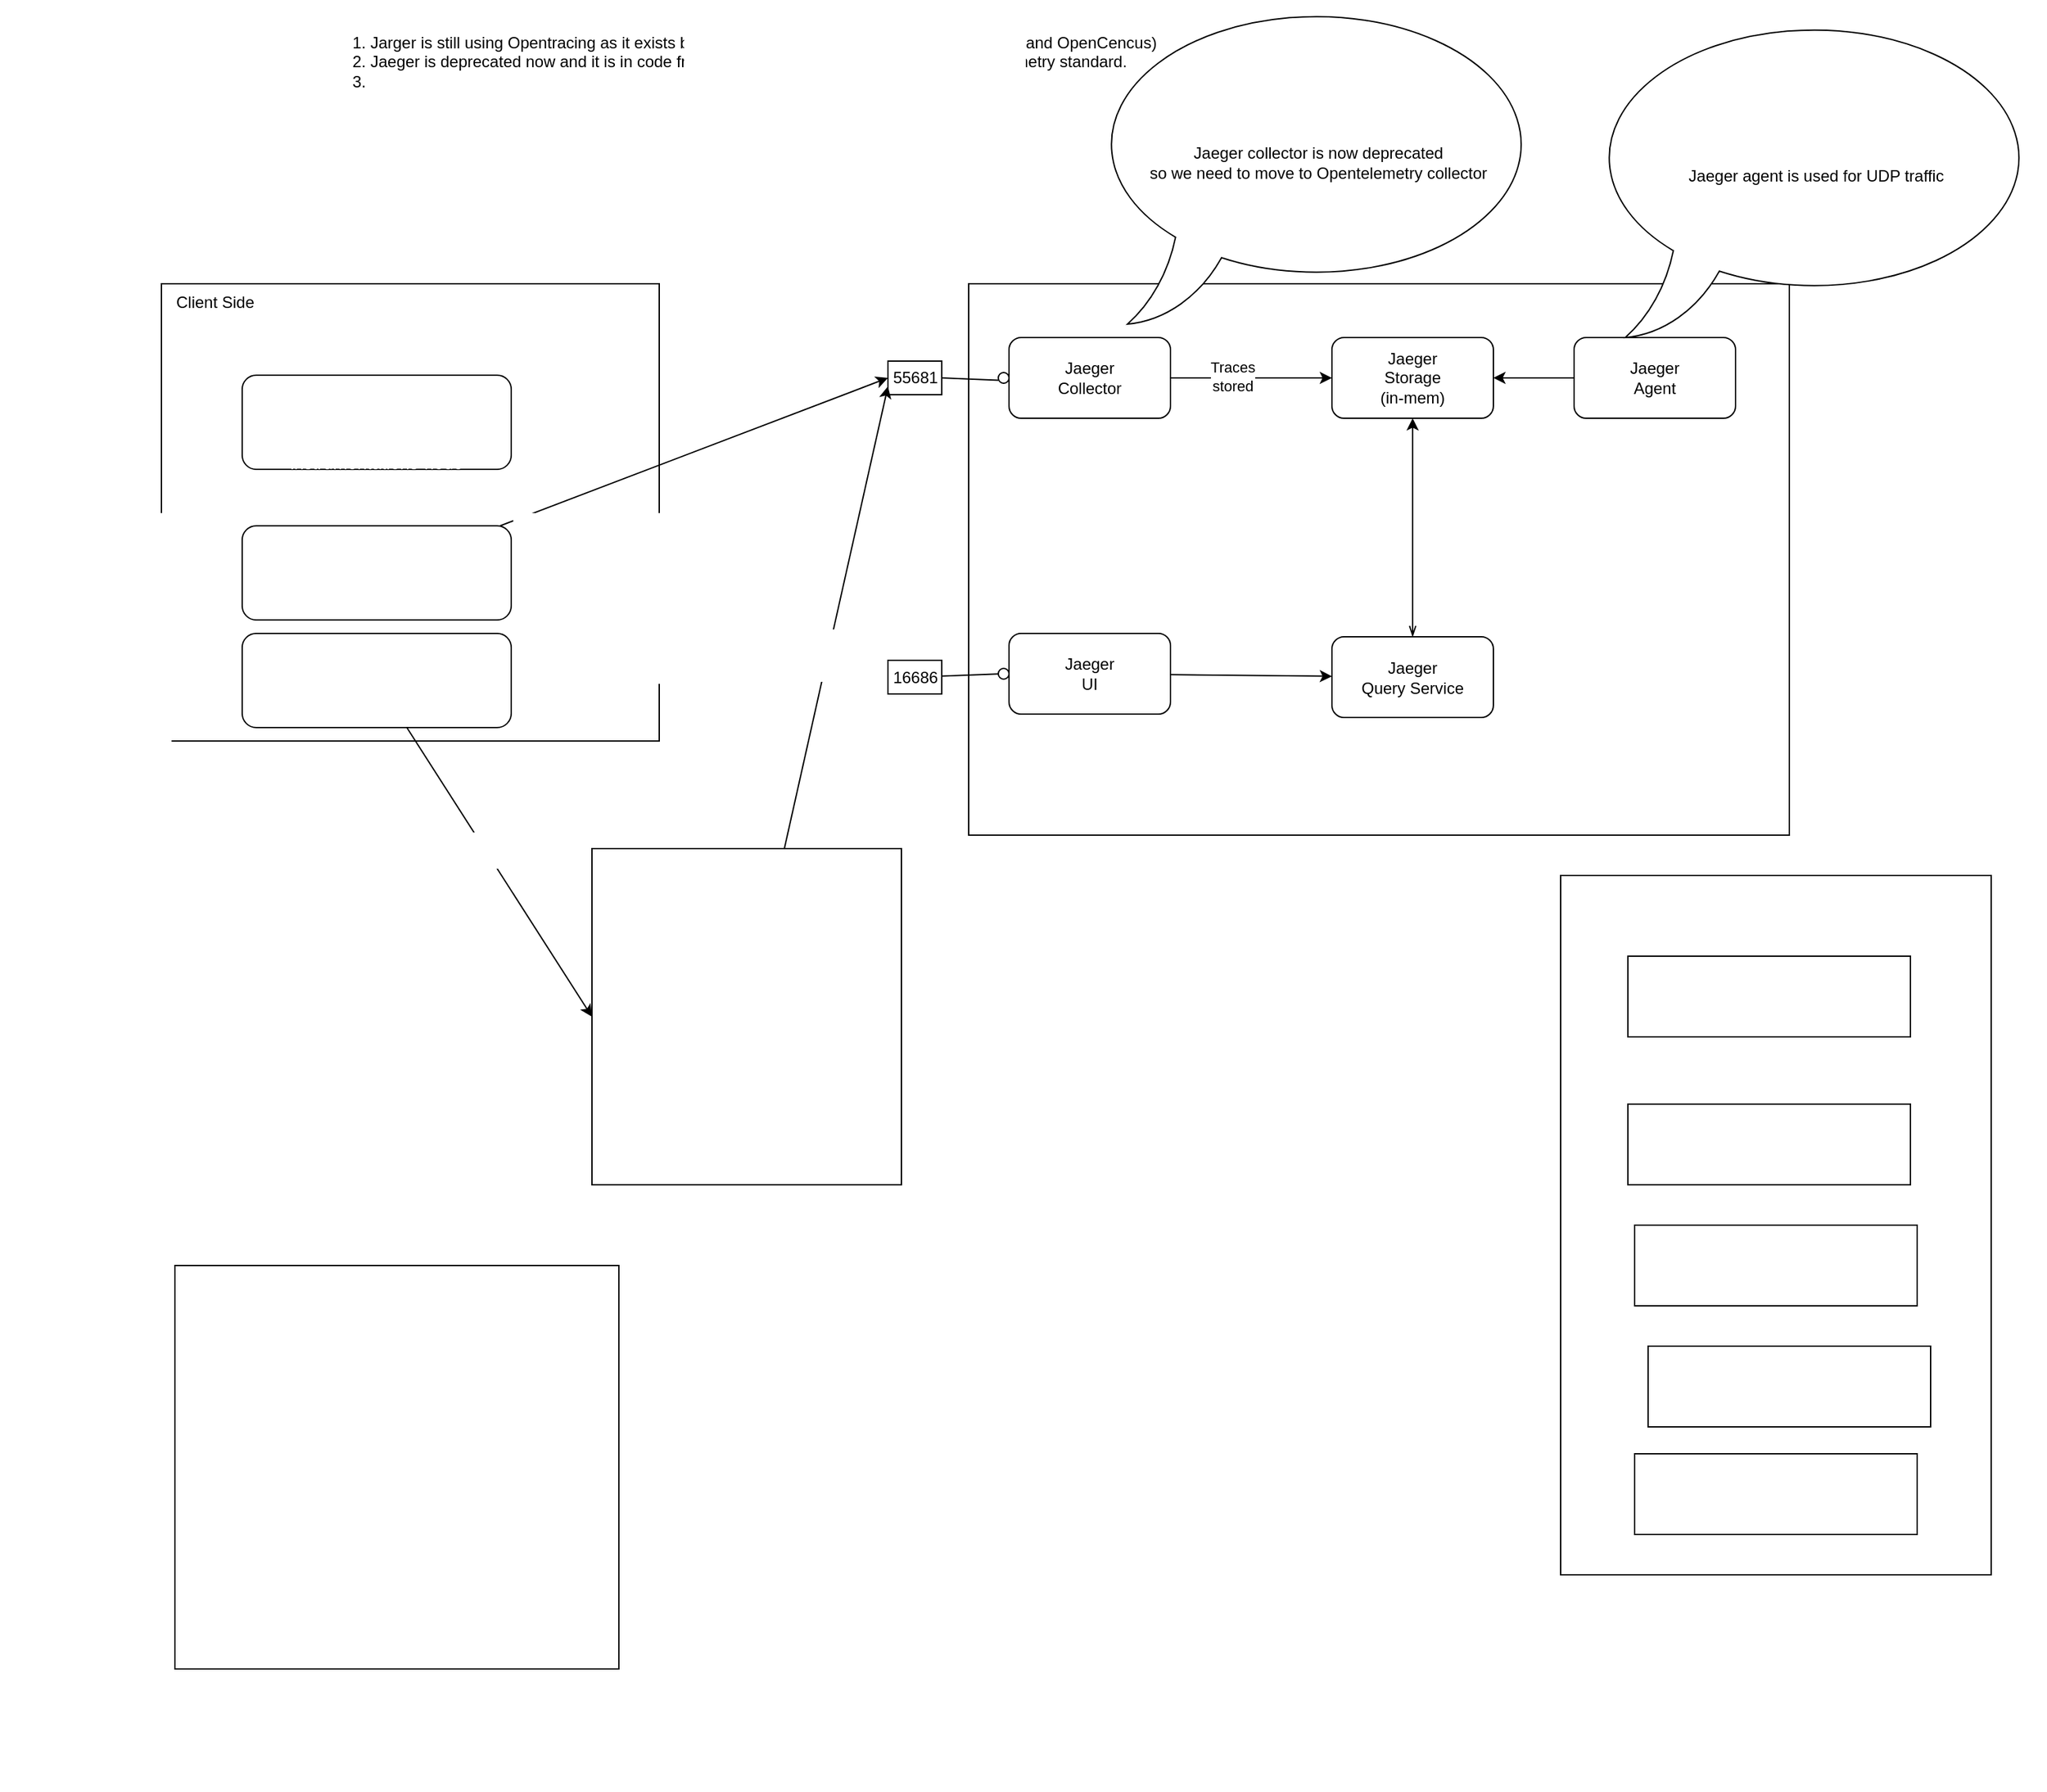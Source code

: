 <mxfile>
    <diagram id="htzH8U1SOgfmN836f4o2" name="Opentelemetry-Jaeger">
        <mxGraphModel dx="2837" dy="1852" grid="1" gridSize="10" guides="1" tooltips="1" connect="1" arrows="1" fold="1" page="1" pageScale="1" pageWidth="827" pageHeight="1169" math="0" shadow="0">
            <root>
                <mxCell id="0"/>
                <mxCell id="1" parent="0"/>
                <mxCell id="2" value="" style="rounded=0;whiteSpace=wrap;html=1;" vertex="1" parent="1">
                    <mxGeometry x="-640" y="10" width="610" height="410" as="geometry"/>
                </mxCell>
                <mxCell id="20" style="edgeStyle=none;html=1;entryX=0;entryY=0.5;entryDx=0;entryDy=0;" edge="1" parent="1" source="3" target="7">
                    <mxGeometry relative="1" as="geometry"/>
                </mxCell>
                <mxCell id="21" value="Traces&lt;br&gt;stored" style="edgeLabel;html=1;align=center;verticalAlign=middle;resizable=0;points=[];" vertex="1" connectable="0" parent="20">
                    <mxGeometry x="-0.24" y="1" relative="1" as="geometry">
                        <mxPoint as="offset"/>
                    </mxGeometry>
                </mxCell>
                <mxCell id="3" value="Jaeger&lt;br&gt;Collector" style="rounded=1;whiteSpace=wrap;html=1;" vertex="1" parent="1">
                    <mxGeometry x="-610" y="50" width="120" height="60" as="geometry"/>
                </mxCell>
                <mxCell id="38" style="edgeStyle=none;html=1;entryX=1;entryY=0.5;entryDx=0;entryDy=0;fontColor=#FFFFFF;startArrow=none;startFill=0;" edge="1" parent="1" source="6" target="7">
                    <mxGeometry relative="1" as="geometry"/>
                </mxCell>
                <mxCell id="6" value="Jaeger&lt;br&gt;Agent" style="rounded=1;whiteSpace=wrap;html=1;" vertex="1" parent="1">
                    <mxGeometry x="-190" y="50" width="120" height="60" as="geometry"/>
                </mxCell>
                <mxCell id="7" value="Jaeger&lt;br&gt;Storage&lt;br&gt;(in-mem)" style="rounded=1;whiteSpace=wrap;html=1;" vertex="1" parent="1">
                    <mxGeometry x="-370" y="50" width="120" height="60" as="geometry"/>
                </mxCell>
                <mxCell id="22" style="edgeStyle=none;html=1;entryX=0.5;entryY=1;entryDx=0;entryDy=0;startArrow=openThin;startFill=0;" edge="1" parent="1" source="8" target="7">
                    <mxGeometry relative="1" as="geometry"/>
                </mxCell>
                <mxCell id="8" value="Jaeger&lt;br&gt;Query Service" style="rounded=1;whiteSpace=wrap;html=1;" vertex="1" parent="1">
                    <mxGeometry x="-370" y="272.5" width="120" height="60" as="geometry"/>
                </mxCell>
                <mxCell id="23" style="edgeStyle=none;html=1;startArrow=none;startFill=0;" edge="1" parent="1" source="9" target="8">
                    <mxGeometry relative="1" as="geometry"/>
                </mxCell>
                <mxCell id="9" value="Jaeger&lt;br&gt;UI" style="rounded=1;whiteSpace=wrap;html=1;" vertex="1" parent="1">
                    <mxGeometry x="-610" y="270" width="120" height="60" as="geometry"/>
                </mxCell>
                <mxCell id="14" value="16686" style="html=1;rounded=0;" vertex="1" parent="1">
                    <mxGeometry x="-700" y="290" width="40" height="25" as="geometry"/>
                </mxCell>
                <mxCell id="15" value="" style="endArrow=none;html=1;rounded=0;align=center;verticalAlign=top;endFill=0;labelBackgroundColor=none;endSize=2;" edge="1" source="14" target="16" parent="1">
                    <mxGeometry relative="1" as="geometry"/>
                </mxCell>
                <mxCell id="16" value="" style="ellipse;html=1;fontSize=11;align=center;fillColor=none;points=[];aspect=fixed;resizable=0;verticalAlign=bottom;labelPosition=center;verticalLabelPosition=top;flipH=1;" vertex="1" parent="1">
                    <mxGeometry x="-618" y="296" width="8" height="8" as="geometry"/>
                </mxCell>
                <mxCell id="19" value="55681" style="html=1;rounded=0;" vertex="1" parent="1">
                    <mxGeometry x="-700" y="67.5" width="40" height="25" as="geometry"/>
                </mxCell>
                <mxCell id="25" value="" style="endArrow=none;html=1;rounded=0;align=center;verticalAlign=top;endFill=0;labelBackgroundColor=none;endSize=2;entryX=0.975;entryY=0.712;entryDx=0;entryDy=0;entryPerimeter=0;exitX=1;exitY=0.5;exitDx=0;exitDy=0;" edge="1" parent="1" target="26" source="19">
                    <mxGeometry relative="1" as="geometry">
                        <mxPoint x="-780" y="-80" as="sourcePoint"/>
                        <mxPoint x="-770" y="50" as="targetPoint"/>
                    </mxGeometry>
                </mxCell>
                <mxCell id="26" value="" style="ellipse;html=1;fontSize=11;align=center;fillColor=none;points=[];aspect=fixed;resizable=0;verticalAlign=bottom;labelPosition=center;verticalLabelPosition=top;flipH=1;" vertex="1" parent="1">
                    <mxGeometry x="-618" y="76" width="8" height="8" as="geometry"/>
                </mxCell>
                <mxCell id="27" value="1. Jarger is still using Opentracing as it exists before the merger Opentelemetry (OpenTracing and OpenCencus)&lt;br&gt;2. Jaeger is deprecated now and it is in code freeze until jun 2022 and it embraces OpenTelemetry standard.&lt;br&gt;3.&amp;nbsp;" style="text;html=1;strokeColor=none;fillColor=none;align=left;verticalAlign=middle;whiteSpace=wrap;rounded=0;" vertex="1" parent="1">
                    <mxGeometry x="-1100" y="-170" width="740" height="30" as="geometry"/>
                </mxCell>
                <mxCell id="28" value="Jaeger collector is now deprecated &lt;br&gt;so we need to move to Opentelemetry collector" style="whiteSpace=wrap;html=1;shape=mxgraph.basic.oval_callout" vertex="1" parent="1">
                    <mxGeometry x="-550" y="-200" width="340" height="240" as="geometry"/>
                </mxCell>
                <mxCell id="29" value="Jaeger agent is used for UDP traffic" style="whiteSpace=wrap;html=1;shape=mxgraph.basic.oval_callout" vertex="1" parent="1">
                    <mxGeometry x="-180" y="-190" width="340" height="240" as="geometry"/>
                </mxCell>
                <mxCell id="32" value="" style="group" vertex="1" connectable="0" parent="1">
                    <mxGeometry x="-1240" y="10" width="370" height="340" as="geometry"/>
                </mxCell>
                <mxCell id="4" value="" style="rounded=0;whiteSpace=wrap;html=1;" vertex="1" parent="32">
                    <mxGeometry width="370" height="340" as="geometry"/>
                </mxCell>
                <mxCell id="31" value="Client Side" style="text;html=1;strokeColor=none;fillColor=none;align=center;verticalAlign=middle;whiteSpace=wrap;rounded=0;" vertex="1" parent="32">
                    <mxGeometry x="-20" y="-20" width="120" height="68" as="geometry"/>
                </mxCell>
                <mxCell id="34" value="&lt;p class=&quot;p1&quot; style=&quot;margin: 0px ; font-stretch: normal ; font-size: 13px ; line-height: normal ; font-family: &amp;#34;helvetica neue&amp;#34;&quot;&gt;&lt;font color=&quot;#ffffff&quot;&gt;@opentelemetry/api&lt;/font&gt;&lt;/p&gt;&lt;p class=&quot;p1&quot; style=&quot;margin: 0px ; font-stretch: normal ; font-size: 13px ; line-height: normal ; font-family: &amp;#34;helvetica neue&amp;#34;&quot;&gt;&lt;font color=&quot;#ffffff&quot;&gt;@opentelemetry/sdk-node&lt;/font&gt;&lt;/p&gt;&lt;p class=&quot;p1&quot; style=&quot;margin: 0px ; font-stretch: normal ; font-size: 13px ; line-height: normal ; font-family: &amp;#34;helvetica neue&amp;#34;&quot;&gt;&lt;font color=&quot;#ffffff&quot;&gt;@opentelemetry/auto-instrumentations-node&lt;/font&gt;&lt;/p&gt;" style="rounded=1;whiteSpace=wrap;html=1;" vertex="1" parent="32">
                    <mxGeometry x="60" y="68" width="200" height="70" as="geometry"/>
                </mxCell>
                <mxCell id="36" value="&lt;p class=&quot;p1&quot; style=&quot;margin: 0px ; font-stretch: normal ; font-size: 13px ; line-height: normal ; font-family: &amp;#34;helvetica neue&amp;#34;&quot;&gt;&lt;font color=&quot;#ffffff&quot;&gt;Jaeger Exporter&lt;/font&gt;&lt;/p&gt;" style="rounded=1;whiteSpace=wrap;html=1;" vertex="1" parent="32">
                    <mxGeometry x="60" y="180" width="200" height="70" as="geometry"/>
                </mxCell>
                <mxCell id="39" value="&lt;p class=&quot;p1&quot; style=&quot;margin: 0px ; font-stretch: normal ; font-size: 13px ; line-height: normal ; font-family: &amp;#34;helvetica neue&amp;#34;&quot;&gt;&lt;font color=&quot;#ffffff&quot;&gt;Opentelemetry Exporter&lt;/font&gt;&lt;/p&gt;" style="rounded=1;whiteSpace=wrap;html=1;" vertex="1" parent="32">
                    <mxGeometry x="60" y="260" width="200" height="70" as="geometry"/>
                </mxCell>
                <mxCell id="40" style="edgeStyle=none;html=1;fontColor=#FFFFFF;startArrow=none;startFill=0;" edge="1" parent="1" source="36">
                    <mxGeometry relative="1" as="geometry">
                        <mxPoint x="-700" y="80" as="targetPoint"/>
                    </mxGeometry>
                </mxCell>
                <mxCell id="43" style="edgeStyle=none;html=1;entryX=0;entryY=0.75;entryDx=0;entryDy=0;fontColor=#FFFFFF;startArrow=none;startFill=0;" edge="1" parent="1" source="41" target="19">
                    <mxGeometry relative="1" as="geometry"/>
                </mxCell>
                <mxCell id="44" value="Jaeger&lt;br&gt;compatible&amp;nbsp;&lt;br&gt;format" style="edgeLabel;html=1;align=center;verticalAlign=middle;resizable=0;points=[];fontColor=#FFFFFF;" vertex="1" connectable="0" parent="43">
                    <mxGeometry x="-0.162" y="1" relative="1" as="geometry">
                        <mxPoint as="offset"/>
                    </mxGeometry>
                </mxCell>
                <mxCell id="41" value="Opentelemetry&lt;br&gt;Collector" style="rounded=0;whiteSpace=wrap;html=1;fontColor=#FFFFFF;" vertex="1" parent="1">
                    <mxGeometry x="-920" y="430" width="230" height="250" as="geometry"/>
                </mxCell>
                <mxCell id="42" style="edgeStyle=none;html=1;entryX=0;entryY=0.5;entryDx=0;entryDy=0;fontColor=#FFFFFF;startArrow=none;startFill=0;" edge="1" parent="1" source="39" target="41">
                    <mxGeometry relative="1" as="geometry"/>
                </mxCell>
                <mxCell id="45" value="OTLP&amp;nbsp;&lt;br&gt;Protocol" style="edgeLabel;html=1;align=center;verticalAlign=middle;resizable=0;points=[];fontColor=#FFFFFF;" vertex="1" connectable="0" parent="42">
                    <mxGeometry x="-0.156" relative="1" as="geometry">
                        <mxPoint as="offset"/>
                    </mxGeometry>
                </mxCell>
                <mxCell id="48" value="&lt;div style=&quot;text-align: left&quot;&gt;&lt;span&gt;Azure Monitor&lt;/span&gt;&lt;/div&gt;&lt;div style=&quot;text-align: left&quot;&gt;&lt;span&gt;(Azure Monitor Opentelemetry exporter)&lt;/span&gt;&lt;/div&gt;&lt;div style=&quot;text-align: left&quot;&gt;&lt;span&gt;Manual Instrumentation&lt;/span&gt;&lt;/div&gt;&lt;div style=&quot;text-align: left&quot;&gt;&lt;span&gt;Only Traces at the moment&lt;/span&gt;&lt;/div&gt;&lt;div style=&quot;text-align: left&quot;&gt;&lt;span&gt;Deployment Strategies&lt;/span&gt;&lt;/div&gt;&lt;div style=&quot;text-align: left&quot;&gt;&lt;span&gt;&amp;nbsp; &amp;nbsp;Direct -&amp;nbsp;&lt;/span&gt;&lt;span style=&quot;font-family: &amp;#34;segoe ui&amp;#34; , &amp;#34;segoeui&amp;#34; , &amp;#34;helvetica neue&amp;#34; , &amp;#34;helvetica&amp;#34; , &amp;#34;arial&amp;#34; , sans-serif&quot;&gt;A direct exporter sends telemetry in-process (from the application’s code) directly to Azure Monitor’s ingestion endpoint.&lt;/span&gt;&lt;/div&gt;&lt;div style=&quot;text-align: left&quot;&gt;&lt;span style=&quot;font-family: &amp;#34;segoe ui&amp;#34; , &amp;#34;segoeui&amp;#34; , &amp;#34;helvetica neue&amp;#34; , &amp;#34;helvetica&amp;#34; , &amp;#34;arial&amp;#34; , sans-serif&quot;&gt;&amp;nbsp;&amp;nbsp;&lt;/span&gt;&lt;/div&gt;&lt;div style=&quot;text-align: left&quot;&gt;&lt;span style=&quot;font-family: &amp;#34;segoe ui&amp;#34; , &amp;#34;segoeui&amp;#34; , &amp;#34;helvetica neue&amp;#34; , &amp;#34;helvetica&amp;#34; , &amp;#34;arial&amp;#34; , sans-serif&quot;&gt;&amp;nbsp; Agent Based - Opentelemetry Collector can be used as an agent in this case.&amp;nbsp;&lt;/span&gt;&lt;/div&gt;&lt;div style=&quot;text-align: left&quot;&gt;&lt;span style=&quot;font-family: &amp;#34;segoe ui&amp;#34; , &amp;#34;segoeui&amp;#34; , &amp;#34;helvetica neue&amp;#34; , &amp;#34;helvetica&amp;#34; , &amp;#34;arial&amp;#34; , sans-serif&quot;&gt;&amp;nbsp; &amp;nbsp;&lt;/span&gt;&lt;/div&gt;" style="rounded=0;whiteSpace=wrap;html=1;fontColor=#FFFFFF;" vertex="1" parent="1">
                    <mxGeometry x="-1230" y="740" width="330" height="300" as="geometry"/>
                </mxCell>
                <mxCell id="50" value="" style="rounded=0;whiteSpace=wrap;html=1;fontColor=#FFFFFF;" vertex="1" parent="1">
                    <mxGeometry x="-200" y="450" width="320" height="520" as="geometry"/>
                </mxCell>
                <mxCell id="49" value="Observability Platform" style="text;html=1;align=center;verticalAlign=middle;resizable=0;points=[];autosize=1;strokeColor=none;fillColor=none;fontColor=#FFFFFF;" vertex="1" parent="1">
                    <mxGeometry x="-190" y="460" width="130" height="20" as="geometry"/>
                </mxCell>
                <mxCell id="51" value="Prometheus" style="rounded=0;whiteSpace=wrap;html=1;fontColor=#FFFFFF;" vertex="1" parent="1">
                    <mxGeometry x="-150" y="510" width="210" height="60" as="geometry"/>
                </mxCell>
                <mxCell id="52" value="Datadog" style="rounded=0;whiteSpace=wrap;html=1;fontColor=#FFFFFF;" vertex="1" parent="1">
                    <mxGeometry x="-150" y="620" width="210" height="60" as="geometry"/>
                </mxCell>
                <mxCell id="53" value="Elastic" style="rounded=0;whiteSpace=wrap;html=1;fontColor=#FFFFFF;" vertex="1" parent="1">
                    <mxGeometry x="-145" y="710" width="210" height="60" as="geometry"/>
                </mxCell>
                <mxCell id="54" value="New Relic" style="rounded=0;whiteSpace=wrap;html=1;fontColor=#FFFFFF;" vertex="1" parent="1">
                    <mxGeometry x="-135" y="800" width="210" height="60" as="geometry"/>
                </mxCell>
                <mxCell id="55" value="Honeycomb" style="rounded=0;whiteSpace=wrap;html=1;fontColor=#FFFFFF;" vertex="1" parent="1">
                    <mxGeometry x="-145" y="880" width="210" height="60" as="geometry"/>
                </mxCell>
                <mxCell id="56" value="&lt;br&gt;&lt;p class=&quot;p2&quot; style=&quot;margin: 0px ; font-stretch: normal ; font-size: 13px ; line-height: normal ; font-family: &amp;#34;helvetica neue&amp;#34;&quot;&gt;Telemetry data out of Lambda you'd need a lambda extension.&amp;nbsp;&amp;nbsp;&lt;/p&gt;&lt;p class=&quot;p2&quot; style=&quot;margin: 0px ; font-stretch: normal ; font-size: 13px ; line-height: normal ; font-family: &amp;#34;helvetica neue&amp;#34;&quot;&gt;If you used the OpenTelemetry/ADOT extension you would be configuring that extension/collector to export data either directly&amp;nbsp;&lt;/p&gt;&lt;p class=&quot;p2&quot; style=&quot;margin: 0px ; font-stretch: normal ; font-size: 13px ; line-height: normal ; font-family: &amp;#34;helvetica neue&amp;#34;&quot;&gt;&lt;i&gt;to&lt;/i&gt;&amp;nbsp;your vendor, or to a stand alone OpenTelemetry collector that would then forward that data on to your vendor.&lt;/p&gt;" style="text;html=1;align=left;verticalAlign=middle;resizable=0;points=[];autosize=1;strokeColor=none;fillColor=none;fontColor=#FFFFFF;" vertex="1" parent="1">
                    <mxGeometry x="-1360" y="1060" width="750" height="70" as="geometry"/>
                </mxCell>
            </root>
        </mxGraphModel>
    </diagram>
</mxfile>